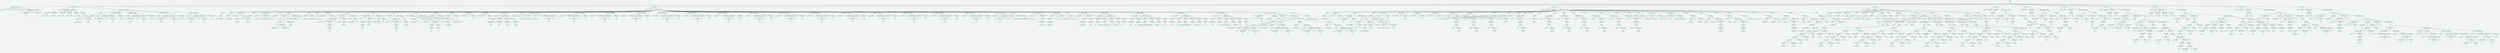 digraph {
bgcolor="#F2F4F4"; node[style=bold, color="#27AE60", style="filled,setlinewidth(2)", fillcolor=white];
n0[label="RAIZ"];
n1[label="INSTRUCCIONES"];
n0->n1;
n2[label="DECLARACION ARREGLO"];
n1->n2;
n3[label="String"];
n2->n3;
n4[label="[]"];
n2->n4;
n5[label="[]"];
n2->n5;
n6[label="Clases"];
n2->n6;
n7[label="="];
n2->n7;
n8[label="new"];
n2->n8;
n9[label="String"];
n2->n9;
n10[label="EXPRESIONES DE LAS DIMENSIONES"];
n2->n10;
n11[label="["];
n10->n11;
n12[label="PRIMITIVO"];
n10->n12;
n13[label="4"];
n12->n13;
n14[label="]"];
n10->n14;
n15[label="["];
n10->n15;
n16[label="PRIMITIVO"];
n10->n16;
n17[label="5"];
n16->n17;
n18[label="]"];
n10->n18;
n19[label="FUNCION"];
n1->n19;
n20[label="func"];
n19->n20;
n21[label="agregaralumno"];
n19->n21;
n22[label="PARAMETROS"];
n19->n22;
n23[label="PARAMETRO"];
n22->n23;
n24[label="Array"];
n23->n24;
n25[label="arreglo"];
n23->n25;
n26[label="PARAMETRO"];
n22->n26;
n27[label="Int"];
n26->n27;
n28[label="alumno"];
n26->n28;
n29[label="PARAMETRO"];
n22->n29;
n30[label="String"];
n29->n30;
n31[label="nombre"];
n29->n31;
n32[label="PARAMETRO"];
n22->n32;
n33[label="String"];
n32->n33;
n34[label="carnet"];
n32->n34;
n35[label="PARAMETRO"];
n22->n35;
n36[label="String"];
n35->n36;
n37[label="edad"];
n35->n37;
n38[label="PARAMETRO"];
n22->n38;
n39[label="String"];
n38->n39;
n40[label="nota"];
n38->n40;
n41[label="INSTRUCCIONES FUNCION"];
n19->n41;
n42[label="PRINT"];
n41->n42;
n43[label="ARITMETICA"];
n42->n43;
n44[label="PRIMITIVO"];
n43->n44;
n45[label="Agregando a alumno #"];
n44->n45;
n46[label="+"];
n43->n46;
n47[label="IDENTIFICADOR"];
n43->n47;
n48[label="alumno"];
n47->n48;
n49[label="MODIFICACION ARREGLO"];
n41->n49;
n50[label="arreglo"];
n49->n50;
n51[label="EXPRESIONES DE LAS DIMENSIONES"];
n49->n51;
n52[label="["];
n51->n52;
n53[label="IDENTIFICADOR"];
n51->n53;
n54[label="alumno"];
n53->n54;
n55[label="]"];
n51->n55;
n56[label="["];
n51->n56;
n57[label="PRIMITIVO"];
n51->n57;
n58[label="0"];
n57->n58;
n59[label="]"];
n51->n59;
n60[label="IDENTIFICADOR"];
n49->n60;
n61[label="nombre"];
n60->n61;
n62[label="MODIFICACION ARREGLO"];
n41->n62;
n63[label="arreglo"];
n62->n63;
n64[label="EXPRESIONES DE LAS DIMENSIONES"];
n62->n64;
n65[label="["];
n64->n65;
n66[label="IDENTIFICADOR"];
n64->n66;
n67[label="alumno"];
n66->n67;
n68[label="]"];
n64->n68;
n69[label="["];
n64->n69;
n70[label="PRIMITIVO"];
n64->n70;
n71[label="2"];
n70->n71;
n72[label="]"];
n64->n72;
n73[label="IDENTIFICADOR"];
n62->n73;
n74[label="carnet"];
n73->n74;
n75[label="MODIFICACION ARREGLO"];
n41->n75;
n76[label="arreglo"];
n75->n76;
n77[label="EXPRESIONES DE LAS DIMENSIONES"];
n75->n77;
n78[label="["];
n77->n78;
n79[label="IDENTIFICADOR"];
n77->n79;
n80[label="alumno"];
n79->n80;
n81[label="]"];
n77->n81;
n82[label="["];
n77->n82;
n83[label="PRIMITIVO"];
n77->n83;
n84[label="3"];
n83->n84;
n85[label="]"];
n77->n85;
n86[label="IDENTIFICADOR"];
n75->n86;
n87[label="edad"];
n86->n87;
n88[label="MODIFICACION ARREGLO"];
n41->n88;
n89[label="arreglo"];
n88->n89;
n90[label="EXPRESIONES DE LAS DIMENSIONES"];
n88->n90;
n91[label="["];
n90->n91;
n92[label="IDENTIFICADOR"];
n90->n92;
n93[label="alumno"];
n92->n93;
n94[label="]"];
n90->n94;
n95[label="["];
n90->n95;
n96[label="PRIMITIVO"];
n90->n96;
n97[label="4"];
n96->n97;
n98[label="]"];
n90->n98;
n99[label="IDENTIFICADOR"];
n88->n99;
n100[label="nota"];
n99->n100;
n101[label="MAIN"];
n1->n101;
n102[label="("];
n101->n102;
n103[label=")"];
n101->n103;
n104[label="{"];
n101->n104;
n105[label="INSTRUCCIONES"];
n101->n105;
n106[label="PRINT"];
n105->n106;
n107[label="PRIMITIVO"];
n106->n107;
n108[label="INICIO DEL PROGRAMA"];
n107->n108;
n109[label="PRINT"];
n105->n109;
n110[label="PRIMITIVO"];
n109->n110;
n111[label="Ingrese su nombre: "];
n110->n111;
n112[label="DECLARACION"];
n105->n112;
n113[label="var"];
n112->n113;
n114[label="nombre"];
n112->n114;
n115[label="="];
n112->n115;
n116[label="READ"];
n112->n116;
n117[label="PRINT"];
n105->n117;
n118[label="ARITMETICA"];
n117->n118;
n119[label="PRIMITIVO"];
n118->n119;
n120[label="Bienvenido "];
n119->n120;
n121[label="+"];
n118->n121;
n122[label="IDENTIFICADOR"];
n118->n122;
n123[label="nombre"];
n122->n123;
n124[label="LLAMADA FUNCION"];
n105->n124;
n125[label="casteosymas"];
n124->n125;
n126[label="("];
n124->n126;
n127[label="PARAMETROS"];
n124->n127;
n128[label=")"];
n124->n128;
n129[label="PRINT"];
n105->n129;
n130[label="PRIMITIVO"];
n129->n130;
n131[label="=============CALCULADORA=============="];
n130->n131;
n132[label="WHILE"];
n105->n132;
n133[label="("];
n132->n133;
n134[label="PRIMITIVO"];
n132->n134;
n135[label="True"];
n134->n135;
n136[label=")"];
n132->n136;
n137[label="INSTRUCCIONES WHILE"];
n132->n137;
n138[label="IF"];
n137->n138;
n139[label="("];
n138->n139;
n140[label="LOGICA"];
n138->n140;
n141[label="!"];
n140->n141;
n142[label="LLAMADA FUNCION"];
n140->n142;
n143[label="calculadoracali"];
n142->n143;
n144[label="("];
n142->n144;
n145[label="PARAMETROS"];
n142->n145;
n146[label=")"];
n142->n146;
n147[label=")"];
n138->n147;
n148[label="INSTRUCCIONES IF"];
n138->n148;
n149[label="BREAK"];
n148->n149;
n150[label="PRINT"];
n105->n150;
n151[label="PRIMITIVO"];
n150->n151;
n152[label="Calculadora finalizada correctamente"];
n151->n152;
n153[label="PRINT"];
n105->n153;
n154[label="PRIMITIVO"];
n153->n154;
n155[label="=============RECURSIVIDAD=============="];
n154->n155;
n156[label="DECLARACION"];
n105->n156;
n157[label="var"];
n156->n157;
n158[label="punteoRecursividad"];
n156->n158;
n159[label="="];
n156->n159;
n160[label="PRIMITIVO"];
n156->n160;
n161[label="0"];
n160->n161;
n162[label="IF"];
n105->n162;
n163[label="("];
n162->n163;
n164[label="RELACIONAL"];
n162->n164;
n165[label="LLAMADA FUNCION"];
n164->n165;
n166[label="factorialcali"];
n165->n166;
n167[label="("];
n165->n167;
n168[label="PARAMETROS"];
n165->n168;
n169[label="PARAMETRO"];
n168->n169;
n170[label="PRIMITIVO"];
n169->n170;
n171[label="20"];
n170->n171;
n172[label=")"];
n165->n172;
n173[label="=="];
n164->n173;
n174[label="PRIMITIVO"];
n164->n174;
n175[label="362880"];
n174->n175;
n176[label=")"];
n162->n176;
n177[label="INSTRUCCIONES IF"];
n162->n177;
n178[label="PRINT"];
n177->n178;
n179[label="PRIMITIVO"];
n178->n179;
n180[label="Bien factorial"];
n179->n180;
n181[label="INCREMENTO"];
n177->n181;
n182[label="punteoRecursividad"];
n181->n182;
n183[label="++"];
n181->n183;
n184[label="IF"];
n105->n184;
n185[label="("];
n184->n185;
n186[label="LLAMADA FUNCION"];
n184->n186;
n187[label="parcali"];
n186->n187;
n188[label="("];
n186->n188;
n189[label="PARAMETROS"];
n186->n189;
n190[label="PARAMETRO"];
n189->n190;
n191[label="PRIMITIVO"];
n190->n191;
n192[label="202"];
n191->n192;
n193[label=")"];
n186->n193;
n194[label=")"];
n184->n194;
n195[label="INSTRUCCIONES IF"];
n184->n195;
n196[label="PRINT"];
n195->n196;
n197[label="PRIMITIVO"];
n196->n197;
n198[label="Bien par"];
n197->n198;
n199[label="INCREMENTO"];
n195->n199;
n200[label="punteoRecursividad"];
n199->n200;
n201[label="++"];
n199->n201;
n202[label="IF"];
n105->n202;
n203[label="("];
n202->n203;
n204[label="LOGICA"];
n202->n204;
n205[label="!"];
n204->n205;
n206[label="LLAMADA FUNCION"];
n204->n206;
n207[label="imparcali"];
n206->n207;
n208[label="("];
n206->n208;
n209[label="PARAMETROS"];
n206->n209;
n210[label="PARAMETRO"];
n209->n210;
n211[label="PRIMITIVO"];
n210->n211;
n212[label="202"];
n211->n212;
n213[label=")"];
n206->n213;
n214[label=")"];
n202->n214;
n215[label="INSTRUCCIONES IF"];
n202->n215;
n216[label="PRINT"];
n215->n216;
n217[label="PRIMITIVO"];
n216->n217;
n218[label="Bien impar"];
n217->n218;
n219[label="INCREMENTO"];
n215->n219;
n220[label="punteoRecursividad"];
n219->n220;
n221[label="++"];
n219->n221;
n222[label="IF"];
n105->n222;
n223[label="("];
n222->n223;
n224[label="RELACIONAL"];
n222->n224;
n225[label="LLAMADA FUNCION"];
n224->n225;
n226[label="ackermanncali"];
n225->n226;
n227[label="("];
n225->n227;
n228[label="PARAMETROS"];
n225->n228;
n229[label="PARAMETRO"];
n228->n229;
n230[label="PRIMITIVO"];
n229->n230;
n231[label="3"];
n230->n231;
n232[label="PARAMETRO"];
n228->n232;
n233[label="PRIMITIVO"];
n232->n233;
n234[label="4"];
n233->n234;
n235[label=")"];
n225->n235;
n236[label="=="];
n224->n236;
n237[label="PRIMITIVO"];
n224->n237;
n238[label="125"];
n237->n238;
n239[label=")"];
n222->n239;
n240[label="INSTRUCCIONES IF"];
n222->n240;
n241[label="PRINT"];
n240->n241;
n242[label="PRIMITIVO"];
n241->n242;
n243[label="Bien ackermann"];
n242->n243;
n244[label="INCREMENTO"];
n240->n244;
n245[label="punteoRecursividad"];
n244->n245;
n246[label="++"];
n244->n246;
n247[label="DECLARACION"];
n105->n247;
n248[label="var"];
n247->n248;
n249[label="discos"];
n247->n249;
n250[label="="];
n247->n250;
n251[label="PRIMITIVO"];
n247->n251;
n252[label="3"];
n251->n252;
n253[label="DECLARACION"];
n105->n253;
n254[label="var"];
n253->n254;
n255[label="origen"];
n253->n255;
n256[label="="];
n253->n256;
n257[label="PRIMITIVO"];
n253->n257;
n258[label="1"];
n257->n258;
n259[label="DECLARACION"];
n105->n259;
n260[label="var"];
n259->n260;
n261[label="auxiliar"];
n259->n261;
n262[label="="];
n259->n262;
n263[label="PRIMITIVO"];
n259->n263;
n264[label="2"];
n263->n264;
n265[label="DECLARACION"];
n105->n265;
n266[label="var"];
n265->n266;
n267[label="destino"];
n265->n267;
n268[label="="];
n265->n268;
n269[label="PRIMITIVO"];
n265->n269;
n270[label="3"];
n269->n270;
n271[label="LLAMADA FUNCION"];
n105->n271;
n272[label="hanoicali"];
n271->n272;
n273[label="("];
n271->n273;
n274[label="PARAMETROS"];
n271->n274;
n275[label="PARAMETRO"];
n274->n275;
n276[label="IDENTIFICADOR"];
n275->n276;
n277[label="discos"];
n276->n277;
n278[label="PARAMETRO"];
n274->n278;
n279[label="IDENTIFICADOR"];
n278->n279;
n280[label="origen"];
n279->n280;
n281[label="PARAMETRO"];
n274->n281;
n282[label="IDENTIFICADOR"];
n281->n282;
n283[label="auxiliar"];
n282->n283;
n284[label="PARAMETRO"];
n274->n284;
n285[label="IDENTIFICADOR"];
n284->n285;
n286[label="destino"];
n285->n286;
n287[label=")"];
n271->n287;
n288[label="PRINT"];
n105->n288;
n289[label="PRIMITIVO"];
n288->n289;
n290[label="=============ARREGLOS=============="];
n289->n290;
n291[label="DECLARACION ARREGLO"];
n105->n291;
n292[label="Int"];
n291->n292;
n293[label="[]"];
n291->n293;
n294[label="vectorNumeros"];
n291->n294;
n295[label="="];
n291->n295;
n296[label="new"];
n291->n296;
n297[label="Int"];
n291->n297;
n298[label="EXPRESIONES DE LAS DIMENSIONES"];
n291->n298;
n299[label="["];
n298->n299;
n300[label="PRIMITIVO"];
n298->n300;
n301[label="15"];
n300->n301;
n302[label="]"];
n298->n302;
n303[label="MODIFICACION ARREGLO"];
n105->n303;
n304[label="vectorNumeros"];
n303->n304;
n305[label="EXPRESIONES DE LAS DIMENSIONES"];
n303->n305;
n306[label="["];
n305->n306;
n307[label="PRIMITIVO"];
n305->n307;
n308[label="0"];
n307->n308;
n309[label="]"];
n305->n309;
n310[label="PRIMITIVO"];
n303->n310;
n311[label="2"];
n310->n311;
n312[label="MODIFICACION ARREGLO"];
n105->n312;
n313[label="vectorNumeros"];
n312->n313;
n314[label="EXPRESIONES DE LAS DIMENSIONES"];
n312->n314;
n315[label="["];
n314->n315;
n316[label="PRIMITIVO"];
n314->n316;
n317[label="1"];
n316->n317;
n318[label="]"];
n314->n318;
n319[label="PRIMITIVO"];
n312->n319;
n320[label="26"];
n319->n320;
n321[label="MODIFICACION ARREGLO"];
n105->n321;
n322[label="vectorNumeros"];
n321->n322;
n323[label="EXPRESIONES DE LAS DIMENSIONES"];
n321->n323;
n324[label="["];
n323->n324;
n325[label="PRIMITIVO"];
n323->n325;
n326[label="2"];
n325->n326;
n327[label="]"];
n323->n327;
n328[label="PRIMITIVO"];
n321->n328;
n329[label="1"];
n328->n329;
n330[label="MODIFICACION ARREGLO"];
n105->n330;
n331[label="vectorNumeros"];
n330->n331;
n332[label="EXPRESIONES DE LAS DIMENSIONES"];
n330->n332;
n333[label="["];
n332->n333;
n334[label="PRIMITIVO"];
n332->n334;
n335[label="3"];
n334->n335;
n336[label="]"];
n332->n336;
n337[label="PRIMITIVO"];
n330->n337;
n338[label="135"];
n337->n338;
n339[label="MODIFICACION ARREGLO"];
n105->n339;
n340[label="vectorNumeros"];
n339->n340;
n341[label="EXPRESIONES DE LAS DIMENSIONES"];
n339->n341;
n342[label="["];
n341->n342;
n343[label="PRIMITIVO"];
n341->n343;
n344[label="4"];
n343->n344;
n345[label="]"];
n341->n345;
n346[label="PRIMITIVO"];
n339->n346;
n347[label="15"];
n346->n347;
n348[label="MODIFICACION ARREGLO"];
n105->n348;
n349[label="vectorNumeros"];
n348->n349;
n350[label="EXPRESIONES DE LAS DIMENSIONES"];
n348->n350;
n351[label="["];
n350->n351;
n352[label="PRIMITIVO"];
n350->n352;
n353[label="5"];
n352->n353;
n354[label="]"];
n350->n354;
n355[label="PRIMITIVO"];
n348->n355;
n356[label="0"];
n355->n356;
n357[label="MODIFICACION ARREGLO"];
n105->n357;
n358[label="vectorNumeros"];
n357->n358;
n359[label="EXPRESIONES DE LAS DIMENSIONES"];
n357->n359;
n360[label="["];
n359->n360;
n361[label="PRIMITIVO"];
n359->n361;
n362[label="6"];
n361->n362;
n363[label="]"];
n359->n363;
n364[label="PRIMITIVO"];
n357->n364;
n365[label="76"];
n364->n365;
n366[label="MODIFICACION ARREGLO"];
n105->n366;
n367[label="vectorNumeros"];
n366->n367;
n368[label="EXPRESIONES DE LAS DIMENSIONES"];
n366->n368;
n369[label="["];
n368->n369;
n370[label="PRIMITIVO"];
n368->n370;
n371[label="7"];
n370->n371;
n372[label="]"];
n368->n372;
n373[label="PRIMITIVO"];
n366->n373;
n374[label="84"];
n373->n374;
n375[label="MODIFICACION ARREGLO"];
n105->n375;
n376[label="vectorNumeros"];
n375->n376;
n377[label="EXPRESIONES DE LAS DIMENSIONES"];
n375->n377;
n378[label="["];
n377->n378;
n379[label="PRIMITIVO"];
n377->n379;
n380[label="8"];
n379->n380;
n381[label="]"];
n377->n381;
n382[label="PRIMITIVO"];
n375->n382;
n383[label="7"];
n382->n383;
n384[label="MODIFICACION ARREGLO"];
n105->n384;
n385[label="vectorNumeros"];
n384->n385;
n386[label="EXPRESIONES DE LAS DIMENSIONES"];
n384->n386;
n387[label="["];
n386->n387;
n388[label="PRIMITIVO"];
n386->n388;
n389[label="9"];
n388->n389;
n390[label="]"];
n386->n390;
n391[label="PRIMITIVO"];
n384->n391;
n392[label="44"];
n391->n392;
n393[label="MODIFICACION ARREGLO"];
n105->n393;
n394[label="vectorNumeros"];
n393->n394;
n395[label="EXPRESIONES DE LAS DIMENSIONES"];
n393->n395;
n396[label="["];
n395->n396;
n397[label="PRIMITIVO"];
n395->n397;
n398[label="10"];
n397->n398;
n399[label="]"];
n395->n399;
n400[label="PRIMITIVO"];
n393->n400;
n401[label="51"];
n400->n401;
n402[label="MODIFICACION ARREGLO"];
n105->n402;
n403[label="vectorNumeros"];
n402->n403;
n404[label="EXPRESIONES DE LAS DIMENSIONES"];
n402->n404;
n405[label="["];
n404->n405;
n406[label="PRIMITIVO"];
n404->n406;
n407[label="11"];
n406->n407;
n408[label="]"];
n404->n408;
n409[label="PRIMITIVO"];
n402->n409;
n410[label="9"];
n409->n410;
n411[label="MODIFICACION ARREGLO"];
n105->n411;
n412[label="vectorNumeros"];
n411->n412;
n413[label="EXPRESIONES DE LAS DIMENSIONES"];
n411->n413;
n414[label="["];
n413->n414;
n415[label="PRIMITIVO"];
n413->n415;
n416[label="12"];
n415->n416;
n417[label="]"];
n413->n417;
n418[label="PRIMITIVO"];
n411->n418;
n419[label="945"];
n418->n419;
n420[label="MODIFICACION ARREGLO"];
n105->n420;
n421[label="vectorNumeros"];
n420->n421;
n422[label="EXPRESIONES DE LAS DIMENSIONES"];
n420->n422;
n423[label="["];
n422->n423;
n424[label="PRIMITIVO"];
n422->n424;
n425[label="13"];
n424->n425;
n426[label="]"];
n422->n426;
n427[label="PRIMITIVO"];
n420->n427;
n428[label="9"];
n427->n428;
n429[label="MODIFICACION ARREGLO"];
n105->n429;
n430[label="vectorNumeros"];
n429->n430;
n431[label="EXPRESIONES DE LAS DIMENSIONES"];
n429->n431;
n432[label="["];
n431->n432;
n433[label="PRIMITIVO"];
n431->n433;
n434[label="14"];
n433->n434;
n435[label="]"];
n431->n435;
n436[label="PRIMITIVO"];
n429->n436;
n437[label="73"];
n436->n437;
n438[label="PRINT"];
n105->n438;
n439[label="PRIMITIVO"];
n438->n439;
n440[label="============VECTOR DESORDENADO================"];
n439->n440;
n441[label="LLAMADA FUNCION"];
n105->n441;
n442[label="imprimirvector1"];
n441->n442;
n443[label="("];
n441->n443;
n444[label="PARAMETROS"];
n441->n444;
n445[label="PARAMETRO"];
n444->n445;
n446[label="IDENTIFICADOR"];
n445->n446;
n447[label="vectorNumeros"];
n446->n447;
n448[label=")"];
n441->n448;
n449[label="LLAMADA FUNCION"];
n105->n449;
n450[label="bubblesort"];
n449->n450;
n451[label="("];
n449->n451;
n452[label="PARAMETROS"];
n449->n452;
n453[label="PARAMETRO"];
n452->n453;
n454[label="IDENTIFICADOR"];
n453->n454;
n455[label="vectorNumeros"];
n454->n455;
n456[label=")"];
n449->n456;
n457[label="PRINT"];
n105->n457;
n458[label="PRIMITIVO"];
n457->n458;
n459[label="============VECTOR ORDENADO================"];
n458->n459;
n460[label="LLAMADA FUNCION"];
n105->n460;
n461[label="imprimirvector1"];
n460->n461;
n462[label="("];
n460->n462;
n463[label="PARAMETROS"];
n460->n463;
n464[label="PARAMETRO"];
n463->n464;
n465[label="IDENTIFICADOR"];
n464->n465;
n466[label="vectorNumeros"];
n465->n466;
n467[label=")"];
n460->n467;
n468[label="LLAMADA FUNCION"];
n105->n468;
n469[label="agregaralumno"];
n468->n469;
n470[label="("];
n468->n470;
n471[label="PARAMETROS"];
n468->n471;
n472[label="PARAMETRO"];
n471->n472;
n473[label="IDENTIFICADOR"];
n472->n473;
n474[label="Clases"];
n473->n474;
n475[label="PARAMETRO"];
n471->n475;
n476[label="PRIMITIVO"];
n475->n476;
n477[label="0"];
n476->n477;
n478[label="PARAMETRO"];
n471->n478;
n479[label="PRIMITIVO"];
n478->n479;
n480[label="GABRIEL ORLANDO AJSIVINAC XICAY"];
n479->n480;
n481[label="PARAMETRO"];
n471->n481;
n482[label="PRIMITIVO"];
n481->n482;
n483[label="201213010"];
n482->n483;
n484[label="PARAMETRO"];
n471->n484;
n485[label="PRIMITIVO"];
n484->n485;
n486[label="22"];
n485->n486;
n487[label="PARAMETRO"];
n471->n487;
n488[label="PRIMITIVO"];
n487->n488;
n489[label="73"];
n488->n489;
n490[label=")"];
n468->n490;
n491[label="LLAMADA FUNCION"];
n105->n491;
n492[label="agregaralumno"];
n491->n492;
n493[label="("];
n491->n493;
n494[label="PARAMETROS"];
n491->n494;
n495[label="PARAMETRO"];
n494->n495;
n496[label="IDENTIFICADOR"];
n495->n496;
n497[label="Clases"];
n496->n497;
n498[label="PARAMETRO"];
n494->n498;
n499[label="PRIMITIVO"];
n498->n499;
n500[label="1"];
n499->n500;
n501[label="PARAMETRO"];
n494->n501;
n502[label="PRIMITIVO"];
n501->n502;
n503[label="FERNANDO AUGUSTO ARMIRA RAMÍREZ"];
n502->n503;
n504[label="PARAMETRO"];
n494->n504;
n505[label="PRIMITIVO"];
n504->n505;
n506[label="201503961"];
n505->n506;
n507[label="PARAMETRO"];
n494->n507;
n508[label="PRIMITIVO"];
n507->n508;
n509[label="19"];
n508->n509;
n510[label="PARAMETRO"];
n494->n510;
n511[label="PRIMITIVO"];
n510->n511;
n512[label="100"];
n511->n512;
n513[label=")"];
n491->n513;
n514[label="LLAMADA FUNCION"];
n105->n514;
n515[label="agregaralumno"];
n514->n515;
n516[label="("];
n514->n516;
n517[label="PARAMETROS"];
n514->n517;
n518[label="PARAMETRO"];
n517->n518;
n519[label="IDENTIFICADOR"];
n518->n519;
n520[label="Clases"];
n519->n520;
n521[label="PARAMETRO"];
n517->n521;
n522[label="PRIMITIVO"];
n521->n522;
n523[label="2"];
n522->n523;
n524[label="PARAMETRO"];
n517->n524;
n525[label="PRIMITIVO"];
n524->n525;
n526[label="JOSÉ ALEJANDRO BARRIOS RODAS"];
n525->n526;
n527[label="PARAMETRO"];
n517->n527;
n528[label="PRIMITIVO"];
n527->n528;
n529[label="3149675670901"];
n528->n529;
n530[label="PARAMETRO"];
n517->n530;
n531[label="PRIMITIVO"];
n530->n531;
n532[label="25"];
n531->n532;
n533[label="PARAMETRO"];
n517->n533;
n534[label="PRIMITIVO"];
n533->n534;
n535[label="74"];
n534->n535;
n536[label=")"];
n514->n536;
n537[label="LLAMADA FUNCION"];
n105->n537;
n538[label="agregaralumno"];
n537->n538;
n539[label="("];
n537->n539;
n540[label="PARAMETROS"];
n537->n540;
n541[label="PARAMETRO"];
n540->n541;
n542[label="IDENTIFICADOR"];
n541->n542;
n543[label="Clases"];
n542->n543;
n544[label="PARAMETRO"];
n540->n544;
n545[label="PRIMITIVO"];
n544->n545;
n546[label="3"];
n545->n546;
n547[label="PARAMETRO"];
n540->n547;
n548[label="PRIMITIVO"];
n547->n548;
n549[label="JORGE LUIS ARGUETA RIVERA"];
n548->n549;
n550[label="PARAMETRO"];
n540->n550;
n551[label="PRIMITIVO"];
n550->n551;
n552[label="201404334"];
n551->n552;
n553[label="PARAMETRO"];
n540->n553;
n554[label="PRIMITIVO"];
n553->n554;
n555[label="24"];
n554->n555;
n556[label="PARAMETRO"];
n540->n556;
n557[label="PRIMITIVO"];
n556->n557;
n558[label="97"];
n557->n558;
n559[label=")"];
n537->n559;
n560[label="FOR"];
n105->n560;
n561[label="("];
n560->n561;
n562[label="DECLARACION"];
n560->n562;
n563[label="var"];
n562->n563;
n564[label="j"];
n562->n564;
n565[label="="];
n562->n565;
n566[label="PRIMITIVO"];
n562->n566;
n567[label="0"];
n566->n567;
n568[label="RELACIONAL"];
n560->n568;
n569[label="IDENTIFICADOR"];
n568->n569;
n570[label="j"];
n569->n570;
n571[label="<"];
n568->n571;
n572[label="PRIMITIVO"];
n568->n572;
n573[label="4"];
n572->n573;
n574[label="INCREMENTO"];
n560->n574;
n575[label="j"];
n574->n575;
n576[label="++"];
n574->n576;
n577[label=")"];
n560->n577;
n578[label="INSTRUCCIONES FOR"];
n560->n578;
n579[label="PRINT"];
n578->n579;
n580[label="ARITMETICA"];
n579->n580;
n581[label="PRIMITIVO"];
n580->n581;
n582[label="El nombre del alumno es: "];
n581->n582;
n583[label="+"];
n580->n583;
n584[label="ACCESO ARREGLO"];
n580->n584;
n585[label="Clases"];
n584->n585;
n586[label="EXPRESIONES DE LAS DIMENSIONES"];
n584->n586;
n587[label="["];
n586->n587;
n588[label="IDENTIFICADOR"];
n586->n588;
n589[label="j"];
n588->n589;
n590[label="]"];
n586->n590;
n591[label="["];
n586->n591;
n592[label="PRIMITIVO"];
n586->n592;
n593[label="0"];
n592->n593;
n594[label="]"];
n586->n594;
n595[label="PRINT"];
n578->n595;
n596[label="ARITMETICA"];
n595->n596;
n597[label="PRIMITIVO"];
n596->n597;
n598[label="El carnet del alumno es: "];
n597->n598;
n599[label="+"];
n596->n599;
n600[label="ACCESO ARREGLO"];
n596->n600;
n601[label="Clases"];
n600->n601;
n602[label="EXPRESIONES DE LAS DIMENSIONES"];
n600->n602;
n603[label="["];
n602->n603;
n604[label="IDENTIFICADOR"];
n602->n604;
n605[label="j"];
n604->n605;
n606[label="]"];
n602->n606;
n607[label="["];
n602->n607;
n608[label="PRIMITIVO"];
n602->n608;
n609[label="2"];
n608->n609;
n610[label="]"];
n602->n610;
n611[label="PRINT"];
n578->n611;
n612[label="ARITMETICA"];
n611->n612;
n613[label="PRIMITIVO"];
n612->n613;
n614[label="La edad del alumno es: "];
n613->n614;
n615[label="+"];
n612->n615;
n616[label="ACCESO ARREGLO"];
n612->n616;
n617[label="Clases"];
n616->n617;
n618[label="EXPRESIONES DE LAS DIMENSIONES"];
n616->n618;
n619[label="["];
n618->n619;
n620[label="IDENTIFICADOR"];
n618->n620;
n621[label="j"];
n620->n621;
n622[label="]"];
n618->n622;
n623[label="["];
n618->n623;
n624[label="PRIMITIVO"];
n618->n624;
n625[label="3"];
n624->n625;
n626[label="]"];
n618->n626;
n627[label="PRINT"];
n578->n627;
n628[label="ARITMETICA"];
n627->n628;
n629[label="PRIMITIVO"];
n628->n629;
n630[label="La nota del alumno es: "];
n629->n630;
n631[label="+"];
n628->n631;
n632[label="ACCESO ARREGLO"];
n628->n632;
n633[label="Clases"];
n632->n633;
n634[label="EXPRESIONES DE LAS DIMENSIONES"];
n632->n634;
n635[label="["];
n634->n635;
n636[label="IDENTIFICADOR"];
n634->n636;
n637[label="j"];
n636->n637;
n638[label="]"];
n634->n638;
n639[label="["];
n634->n639;
n640[label="PRIMITIVO"];
n634->n640;
n641[label="4"];
n640->n641;
n642[label="]"];
n634->n642;
n643[label="PRINT"];
n105->n643;
n644[label="PRIMITIVO"];
n643->n644;
n645[label="Aqui deberia ir tipo2 de arreglos :c"];
n644->n645;
n646[label="}"];
n101->n646;
n647[label="FUNCION"];
n1->n647;
n648[label="func"];
n647->n648;
n649[label="casteosymas"];
n647->n649;
n650[label="PARAMETROS"];
n647->n650;
n651[label="INSTRUCCIONES FUNCION"];
n647->n651;
n652[label="PRINT"];
n651->n652;
n653[label="PRIMITIVO"];
n652->n653;
n654[label="Validando Continue"];
n653->n654;
n655[label="DECLARACION"];
n651->n655;
n656[label="var"];
n655->n656;
n657[label="cont"];
n655->n657;
n658[label="="];
n655->n658;
n659[label="PRIMITIVO"];
n655->n659;
n660[label="1"];
n659->n660;
n661[label="WHILE"];
n651->n661;
n662[label="("];
n661->n662;
n663[label="RELACIONAL"];
n661->n663;
n664[label="IDENTIFICADOR"];
n663->n664;
n665[label="cont"];
n664->n665;
n666[label="<"];
n663->n666;
n667[label="PRIMITIVO"];
n663->n667;
n668[label="11"];
n667->n668;
n669[label=")"];
n661->n669;
n670[label="INSTRUCCIONES WHILE"];
n661->n670;
n671[label="IF"];
n670->n671;
n672[label="("];
n671->n672;
n673[label="RELACIONAL"];
n671->n673;
n674[label="IDENTIFICADOR"];
n673->n674;
n675[label="cont"];
n674->n675;
n676[label="=="];
n673->n676;
n677[label="PRIMITIVO"];
n673->n677;
n678[label="6"];
n677->n678;
n679[label=")"];
n671->n679;
n680[label="INSTRUCCIONES IF"];
n671->n680;
n681[label="PRINT"];
n680->n681;
n682[label="PRIMITIVO"];
n681->n682;
n683[label="Se salta esta iteracion"];
n682->n683;
n684[label="INCREMENTO"];
n680->n684;
n685[label="cont"];
n684->n685;
n686[label="++"];
n684->n686;
n687[label="CONTINUE"];
n680->n687;
n688[label="PRINT"];
n670->n688;
n689[label="ARITMETICA"];
n688->n689;
n690[label="PRIMITIVO"];
n689->n690;
n691[label="El valor del ciclo con continue es: "];
n690->n691;
n692[label="+"];
n689->n692;
n693[label="IDENTIFICADOR"];
n689->n693;
n694[label="cont"];
n693->n694;
n695[label="INCREMENTO"];
n670->n695;
n696[label="cont"];
n695->n696;
n697[label="++"];
n695->n697;
n698[label="PRINT"];
n651->n698;
n699[label="PRIMITIVO"];
n698->n699;
n700[label="CASTEOS"];
n699->n700;
n701[label="DECLARACION"];
n651->n701;
n702[label="var"];
n701->n702;
n703[label="num500"];
n701->n703;
n704[label="="];
n701->n704;
n705[label="PRIMITIVO"];
n701->n705;
n706[label="50"];
n705->n706;
n707[label="DECLARACION"];
n651->n707;
n708[label="var"];
n707->n708;
n709[label="double501"];
n707->n709;
n710[label="="];
n707->n710;
n711[label="PRIMITIVO"];
n707->n711;
n712[label="50.4"];
n711->n712;
n713[label="DECLARACION"];
n651->n713;
n714[label="var"];
n713->n714;
n715[label="char502"];
n713->n715;
n716[label="="];
n713->n716;
n717[label="PRIMITIVO"];
n713->n717;
n718[label="a"];
n717->n718;
n719[label="DECLARACION"];
n651->n719;
n720[label="var"];
n719->n720;
n721[label="string503"];
n719->n721;
n722[label="="];
n719->n722;
n723[label="PRIMITIVO"];
n719->n723;
n724[label="50"];
n723->n724;
n725[label="DECLARACION"];
n651->n725;
n726[label="var"];
n725->n726;
n727[label="string504"];
n725->n727;
n728[label="="];
n725->n728;
n729[label="PRIMITIVO"];
n725->n729;
n730[label="50.4"];
n729->n730;
n731[label="DECLARACION"];
n651->n731;
n732[label="var"];
n731->n732;
n733[label="string505"];
n731->n733;
n734[label="="];
n731->n734;
n735[label="PRIMITIVO"];
n731->n735;
n736[label="FalSe"];
n735->n736;
n737[label="PRINT"];
n651->n737;
n738[label="LLAMADA FUNCION"];
n737->n738;
n739[label="typeof"];
n738->n739;
n740[label="("];
n738->n740;
n741[label="PARAMETROS"];
n738->n741;
n742[label="PARAMETRO"];
n741->n742;
n743[label="CASTEO"];
n742->n743;
n744[label="Double"];
n743->n744;
n745[label="IDENTIFICADOR"];
n743->n745;
n746[label="num500"];
n745->n746;
n747[label=")"];
n738->n747;
n748[label="PRINT"];
n651->n748;
n749[label="LLAMADA FUNCION"];
n748->n749;
n750[label="typeof"];
n749->n750;
n751[label="("];
n749->n751;
n752[label="PARAMETROS"];
n749->n752;
n753[label="PARAMETRO"];
n752->n753;
n754[label="CASTEO"];
n753->n754;
n755[label="String"];
n754->n755;
n756[label="IDENTIFICADOR"];
n754->n756;
n757[label="num500"];
n756->n757;
n758[label=")"];
n749->n758;
n759[label="PRINT"];
n651->n759;
n760[label="LLAMADA FUNCION"];
n759->n760;
n761[label="typeof"];
n760->n761;
n762[label="("];
n760->n762;
n763[label="PARAMETROS"];
n760->n763;
n764[label="PARAMETRO"];
n763->n764;
n765[label="CASTEO"];
n764->n765;
n766[label="Char"];
n765->n766;
n767[label="IDENTIFICADOR"];
n765->n767;
n768[label="num500"];
n767->n768;
n769[label=")"];
n760->n769;
n770[label="PRINT"];
n651->n770;
n771[label="CASTEO"];
n770->n771;
n772[label="Char"];
n771->n772;
n773[label="IDENTIFICADOR"];
n771->n773;
n774[label="num500"];
n773->n774;
n775[label="PRINT"];
n651->n775;
n776[label="LLAMADA FUNCION"];
n775->n776;
n777[label="typeof"];
n776->n777;
n778[label="("];
n776->n778;
n779[label="PARAMETROS"];
n776->n779;
n780[label="PARAMETRO"];
n779->n780;
n781[label="CASTEO"];
n780->n781;
n782[label="Int"];
n781->n782;
n783[label="IDENTIFICADOR"];
n781->n783;
n784[label="double501"];
n783->n784;
n785[label=")"];
n776->n785;
n786[label="PRINT"];
n651->n786;
n787[label="CASTEO"];
n786->n787;
n788[label="Int"];
n787->n788;
n789[label="IDENTIFICADOR"];
n787->n789;
n790[label="double501"];
n789->n790;
n791[label="PRINT"];
n651->n791;
n792[label="LLAMADA FUNCION"];
n791->n792;
n793[label="typeof"];
n792->n793;
n794[label="("];
n792->n794;
n795[label="PARAMETROS"];
n792->n795;
n796[label="PARAMETRO"];
n795->n796;
n797[label="CASTEO"];
n796->n797;
n798[label="String"];
n797->n798;
n799[label="IDENTIFICADOR"];
n797->n799;
n800[label="double501"];
n799->n800;
n801[label=")"];
n792->n801;
n802[label="PRINT"];
n651->n802;
n803[label="LLAMADA FUNCION"];
n802->n803;
n804[label="typeof"];
n803->n804;
n805[label="("];
n803->n805;
n806[label="PARAMETROS"];
n803->n806;
n807[label="PARAMETRO"];
n806->n807;
n808[label="CASTEO"];
n807->n808;
n809[label="Int"];
n808->n809;
n810[label="IDENTIFICADOR"];
n808->n810;
n811[label="char502"];
n810->n811;
n812[label=")"];
n803->n812;
n813[label="PRINT"];
n651->n813;
n814[label="LLAMADA FUNCION"];
n813->n814;
n815[label="typeof"];
n814->n815;
n816[label="("];
n814->n816;
n817[label="PARAMETROS"];
n814->n817;
n818[label="PARAMETRO"];
n817->n818;
n819[label="CASTEO"];
n818->n819;
n820[label="Double"];
n819->n820;
n821[label="IDENTIFICADOR"];
n819->n821;
n822[label="char502"];
n821->n822;
n823[label=")"];
n814->n823;
n824[label="PRINT"];
n651->n824;
n825[label="LLAMADA FUNCION"];
n824->n825;
n826[label="typeof"];
n825->n826;
n827[label="("];
n825->n827;
n828[label="PARAMETROS"];
n825->n828;
n829[label="PARAMETRO"];
n828->n829;
n830[label="CASTEO"];
n829->n830;
n831[label="Int"];
n830->n831;
n832[label="IDENTIFICADOR"];
n830->n832;
n833[label="string503"];
n832->n833;
n834[label=")"];
n825->n834;
n835[label="PRINT"];
n651->n835;
n836[label="LLAMADA FUNCION"];
n835->n836;
n837[label="typeof"];
n836->n837;
n838[label="("];
n836->n838;
n839[label="PARAMETROS"];
n836->n839;
n840[label="PARAMETRO"];
n839->n840;
n841[label="CASTEO"];
n840->n841;
n842[label="Double"];
n841->n842;
n843[label="IDENTIFICADOR"];
n841->n843;
n844[label="string504"];
n843->n844;
n845[label=")"];
n836->n845;
n846[label="PRINT"];
n651->n846;
n847[label="LLAMADA FUNCION"];
n846->n847;
n848[label="typeof"];
n847->n848;
n849[label="("];
n847->n849;
n850[label="PARAMETROS"];
n847->n850;
n851[label="PARAMETRO"];
n850->n851;
n852[label="CASTEO"];
n851->n852;
n853[label="Boolean"];
n852->n853;
n854[label="IDENTIFICADOR"];
n852->n854;
n855[label="string505"];
n854->n855;
n856[label=")"];
n847->n856;
n857[label="PRINT"];
n651->n857;
n858[label="PRIMITIVO"];
n857->n858;
n859[label="======================"];
n858->n859;
n860[label="PRINT"];
n651->n860;
n861[label="PRIMITIVO"];
n860->n861;
n862[label="Funciones Nativas"];
n861->n862;
n863[label="DECLARACION"];
n651->n863;
n864[label="var"];
n863->n864;
n865[label="nativaNUM"];
n863->n865;
n866[label="="];
n863->n866;
n867[label="PRIMITIVO"];
n863->n867;
n868[label="1024.65"];
n867->n868;
n869[label="DECLARACION"];
n651->n869;
n870[label="var"];
n869->n870;
n871[label="nativaSTRING"];
n869->n871;
n872[label="="];
n869->n872;
n873[label="PRIMITIVO"];
n869->n873;
n874[label="Animos, Ya caSi Termina El CURso"];
n873->n874;
n875[label="PRINT"];
n651->n875;
n876[label="ARITMETICA"];
n875->n876;
n877[label="PRIMITIVO"];
n876->n877;
n878[label="nativaNUM = "];
n877->n878;
n879[label="+"];
n876->n879;
n880[label="IDENTIFICADOR"];
n876->n880;
n881[label="nativaNUM"];
n880->n881;
n882[label="PRINT"];
n651->n882;
n883[label="ARITMETICA"];
n882->n883;
n884[label="PRIMITIVO"];
n883->n884;
n885[label="Truncate = "];
n884->n885;
n886[label="+"];
n883->n886;
n887[label="LLAMADA FUNCION"];
n883->n887;
n888[label="truncate"];
n887->n888;
n889[label="("];
n887->n889;
n890[label="PARAMETROS"];
n887->n890;
n891[label="PARAMETRO"];
n890->n891;
n892[label="IDENTIFICADOR"];
n891->n892;
n893[label="nativaNUM"];
n892->n893;
n894[label=")"];
n887->n894;
n895[label="PRINT"];
n651->n895;
n896[label="ARITMETICA"];
n895->n896;
n897[label="PRIMITIVO"];
n896->n897;
n898[label="Round = "];
n897->n898;
n899[label="+"];
n896->n899;
n900[label="LLAMADA FUNCION"];
n896->n900;
n901[label="round"];
n900->n901;
n902[label="("];
n900->n902;
n903[label="PARAMETROS"];
n900->n903;
n904[label="PARAMETRO"];
n903->n904;
n905[label="IDENTIFICADOR"];
n904->n905;
n906[label="nativaNUM"];
n905->n906;
n907[label=")"];
n900->n907;
n908[label="PRINT"];
n651->n908;
n909[label="PRIMITIVO"];
n908->n909;
n910[label="============================="];
n909->n910;
n911[label="PRINT"];
n651->n911;
n912[label="ARITMETICA"];
n911->n912;
n913[label="PRIMITIVO"];
n912->n913;
n914[label="nativaSTRING = "];
n913->n914;
n915[label="+"];
n912->n915;
n916[label="IDENTIFICADOR"];
n912->n916;
n917[label="nativaSTRING"];
n916->n917;
n918[label="PRINT"];
n651->n918;
n919[label="ARITMETICA"];
n918->n919;
n920[label="PRIMITIVO"];
n919->n920;
n921[label="ToLower = "];
n920->n921;
n922[label="+"];
n919->n922;
n923[label="LLAMADA FUNCION"];
n919->n923;
n924[label="tolower"];
n923->n924;
n925[label="("];
n923->n925;
n926[label="PARAMETROS"];
n923->n926;
n927[label="PARAMETRO"];
n926->n927;
n928[label="IDENTIFICADOR"];
n927->n928;
n929[label="nativaSTRING"];
n928->n929;
n930[label=")"];
n923->n930;
n931[label="PRINT"];
n651->n931;
n932[label="ARITMETICA"];
n931->n932;
n933[label="PRIMITIVO"];
n932->n933;
n934[label="ToUpper = "];
n933->n934;
n935[label="+"];
n932->n935;
n936[label="LLAMADA FUNCION"];
n932->n936;
n937[label="toupper"];
n936->n937;
n938[label="("];
n936->n938;
n939[label="PARAMETROS"];
n936->n939;
n940[label="PARAMETRO"];
n939->n940;
n941[label="IDENTIFICADOR"];
n940->n941;
n942[label="nativaSTRING"];
n941->n942;
n943[label=")"];
n936->n943;
n944[label="PRINT"];
n651->n944;
n945[label="ARITMETICA"];
n944->n945;
n946[label="PRIMITIVO"];
n945->n946;
n947[label="Length = "];
n946->n947;
n948[label="+"];
n945->n948;
n949[label="LLAMADA FUNCION"];
n945->n949;
n950[label="length"];
n949->n950;
n951[label="("];
n949->n951;
n952[label="PARAMETROS"];
n949->n952;
n953[label="PARAMETRO"];
n952->n953;
n954[label="IDENTIFICADOR"];
n953->n954;
n955[label="nativaSTRING"];
n954->n955;
n956[label=")"];
n949->n956;
n957[label="FUNCION"];
n1->n957;
n958[label="func"];
n957->n958;
n959[label="calculadoracali"];
n957->n959;
n960[label="PARAMETROS"];
n957->n960;
n961[label="INSTRUCCIONES FUNCION"];
n957->n961;
n962[label="DECLARACION"];
n961->n962;
n963[label="var"];
n962->n963;
n964[label="numero1"];
n962->n964;
n965[label="DECLARACION"];
n961->n965;
n966[label="var"];
n965->n966;
n967[label="numero2"];
n965->n967;
n968[label="DECLARACION"];
n961->n968;
n969[label="var"];
n968->n969;
n970[label="operacion"];
n968->n970;
n971[label="PRINT"];
n961->n971;
n972[label="PRIMITIVO"];
n971->n972;
n973[label="Ingrese el primer número:
"];
n972->n973;
n974[label="ASIGNACION"];
n961->n974;
n975[label="numero1"];
n974->n975;
n976[label="="];
n974->n976;
n977[label="CASTEO"];
n974->n977;
n978[label="Int"];
n977->n978;
n979[label="READ"];
n977->n979;
n980[label="PRINT"];
n961->n980;
n981[label="PRIMITIVO"];
n980->n981;
n982[label="Ingrese el segundo número:
"];
n981->n982;
n983[label="ASIGNACION"];
n961->n983;
n984[label="numero2"];
n983->n984;
n985[label="="];
n983->n985;
n986[label="CASTEO"];
n983->n986;
n987[label="Int"];
n986->n987;
n988[label="READ"];
n986->n988;
n989[label="PRINT"];
n961->n989;
n990[label="PRIMITIVO"];
n989->n990;
n991[label="Ingrese la operación que desea realizar: (+,-,*,/,**,%)
"];
n990->n991;
n992[label="ASIGNACION"];
n961->n992;
n993[label="operacion"];
n992->n993;
n994[label="="];
n992->n994;
n995[label="READ"];
n992->n995;
n996[label="SWITCH"];
n961->n996;
n997[label="("];
n996->n997;
n998[label="IDENTIFICADOR"];
n996->n998;
n999[label="operacion"];
n998->n999;
n1000[label=")"];
n996->n1000;
n1001[label="LISTA CASE"];
n996->n1001;
n1002[label="CASE"];
n1001->n1002;
n1003[label="PRIMITIVO"];
n1002->n1003;
n1004[label="+"];
n1003->n1004;
n1005[label="INSTRUCCIONES CASE"];
n1002->n1005;
n1006[label="PRINT"];
n1005->n1006;
n1007[label="ARITMETICA"];
n1006->n1007;
n1008[label="ARITMETICA"];
n1007->n1008;
n1009[label="ARITMETICA"];
n1008->n1009;
n1010[label="ARITMETICA"];
n1009->n1010;
n1011[label="ARITMETICA"];
n1010->n1011;
n1012[label="PRIMITIVO"];
n1011->n1012;
n1013[label="El resultado de "];
n1012->n1013;
n1014[label="+"];
n1011->n1014;
n1015[label="IDENTIFICADOR"];
n1011->n1015;
n1016[label="numero1"];
n1015->n1016;
n1017[label="+"];
n1010->n1017;
n1018[label="IDENTIFICADOR"];
n1010->n1018;
n1019[label="operacion"];
n1018->n1019;
n1020[label="+"];
n1009->n1020;
n1021[label="IDENTIFICADOR"];
n1009->n1021;
n1022[label="numero2"];
n1021->n1022;
n1023[label="+"];
n1008->n1023;
n1024[label="PRIMITIVO"];
n1008->n1024;
n1025[label=" es igual a "];
n1024->n1025;
n1026[label="+"];
n1007->n1026;
n1027[label="ARITMETICA"];
n1007->n1027;
n1028[label="IDENTIFICADOR"];
n1027->n1028;
n1029[label="numero1"];
n1028->n1029;
n1030[label="+"];
n1027->n1030;
n1031[label="IDENTIFICADOR"];
n1027->n1031;
n1032[label="numero2"];
n1031->n1032;
n1033[label="BREAK"];
n1005->n1033;
n1034[label="DEFAULT"];
n1001->n1034;
n1035[label="INSTRUCCIONES DEFAULT"];
n1034->n1035;
n1036[label="PRINT"];
n1035->n1036;
n1037[label="ARITMETICA"];
n1036->n1037;
n1038[label="ARITMETICA"];
n1037->n1038;
n1039[label="ARITMETICA"];
n1038->n1039;
n1040[label="ARITMETICA"];
n1039->n1040;
n1041[label="ARITMETICA"];
n1040->n1041;
n1042[label="PRIMITIVO"];
n1041->n1042;
n1043[label="El resultado de "];
n1042->n1043;
n1044[label="+"];
n1041->n1044;
n1045[label="IDENTIFICADOR"];
n1041->n1045;
n1046[label="numero1"];
n1045->n1046;
n1047[label="+"];
n1040->n1047;
n1048[label="IDENTIFICADOR"];
n1040->n1048;
n1049[label="operacion"];
n1048->n1049;
n1050[label="+"];
n1039->n1050;
n1051[label="IDENTIFICADOR"];
n1039->n1051;
n1052[label="numero2"];
n1051->n1052;
n1053[label="+"];
n1038->n1053;
n1054[label="PRIMITIVO"];
n1038->n1054;
n1055[label=" es igual a "];
n1054->n1055;
n1056[label="+"];
n1037->n1056;
n1057[label="ARITMETICA"];
n1037->n1057;
n1058[label="IDENTIFICADOR"];
n1057->n1058;
n1059[label="numero1"];
n1058->n1059;
n1060[label="-"];
n1057->n1060;
n1061[label="IDENTIFICADOR"];
n1057->n1061;
n1062[label="numero2"];
n1061->n1062;
n1063[label="BREAK"];
n1035->n1063;
n1064[label="DEFAULT"];
n1001->n1064;
n1065[label="INSTRUCCIONES DEFAULT"];
n1064->n1065;
n1066[label="PRINT"];
n1065->n1066;
n1067[label="ARITMETICA"];
n1066->n1067;
n1068[label="ARITMETICA"];
n1067->n1068;
n1069[label="ARITMETICA"];
n1068->n1069;
n1070[label="ARITMETICA"];
n1069->n1070;
n1071[label="ARITMETICA"];
n1070->n1071;
n1072[label="PRIMITIVO"];
n1071->n1072;
n1073[label="El resultado de "];
n1072->n1073;
n1074[label="+"];
n1071->n1074;
n1075[label="IDENTIFICADOR"];
n1071->n1075;
n1076[label="numero1"];
n1075->n1076;
n1077[label="+"];
n1070->n1077;
n1078[label="IDENTIFICADOR"];
n1070->n1078;
n1079[label="operacion"];
n1078->n1079;
n1080[label="+"];
n1069->n1080;
n1081[label="IDENTIFICADOR"];
n1069->n1081;
n1082[label="numero2"];
n1081->n1082;
n1083[label="+"];
n1068->n1083;
n1084[label="PRIMITIVO"];
n1068->n1084;
n1085[label=" es igual a "];
n1084->n1085;
n1086[label="+"];
n1067->n1086;
n1087[label="ARITMETICA"];
n1067->n1087;
n1088[label="IDENTIFICADOR"];
n1087->n1088;
n1089[label="numero1"];
n1088->n1089;
n1090[label="*"];
n1087->n1090;
n1091[label="IDENTIFICADOR"];
n1087->n1091;
n1092[label="numero2"];
n1091->n1092;
n1093[label="BREAK"];
n1065->n1093;
n1094[label="DEFAULT"];
n1001->n1094;
n1095[label="INSTRUCCIONES DEFAULT"];
n1094->n1095;
n1096[label="PRINT"];
n1095->n1096;
n1097[label="ARITMETICA"];
n1096->n1097;
n1098[label="ARITMETICA"];
n1097->n1098;
n1099[label="ARITMETICA"];
n1098->n1099;
n1100[label="ARITMETICA"];
n1099->n1100;
n1101[label="ARITMETICA"];
n1100->n1101;
n1102[label="PRIMITIVO"];
n1101->n1102;
n1103[label="El resultado de "];
n1102->n1103;
n1104[label="+"];
n1101->n1104;
n1105[label="IDENTIFICADOR"];
n1101->n1105;
n1106[label="numero1"];
n1105->n1106;
n1107[label="+"];
n1100->n1107;
n1108[label="IDENTIFICADOR"];
n1100->n1108;
n1109[label="operacion"];
n1108->n1109;
n1110[label="+"];
n1099->n1110;
n1111[label="IDENTIFICADOR"];
n1099->n1111;
n1112[label="numero2"];
n1111->n1112;
n1113[label="+"];
n1098->n1113;
n1114[label="PRIMITIVO"];
n1098->n1114;
n1115[label=" es igual a "];
n1114->n1115;
n1116[label="+"];
n1097->n1116;
n1117[label="ARITMETICA"];
n1097->n1117;
n1118[label="IDENTIFICADOR"];
n1117->n1118;
n1119[label="numero1"];
n1118->n1119;
n1120[label="/"];
n1117->n1120;
n1121[label="IDENTIFICADOR"];
n1117->n1121;
n1122[label="numero2"];
n1121->n1122;
n1123[label="BREAK"];
n1095->n1123;
n1124[label="DEFAULT"];
n1001->n1124;
n1125[label="INSTRUCCIONES DEFAULT"];
n1124->n1125;
n1126[label="PRINT"];
n1125->n1126;
n1127[label="ARITMETICA"];
n1126->n1127;
n1128[label="ARITMETICA"];
n1127->n1128;
n1129[label="ARITMETICA"];
n1128->n1129;
n1130[label="ARITMETICA"];
n1129->n1130;
n1131[label="ARITMETICA"];
n1130->n1131;
n1132[label="PRIMITIVO"];
n1131->n1132;
n1133[label="El resultado de "];
n1132->n1133;
n1134[label="+"];
n1131->n1134;
n1135[label="IDENTIFICADOR"];
n1131->n1135;
n1136[label="numero1"];
n1135->n1136;
n1137[label="+"];
n1130->n1137;
n1138[label="IDENTIFICADOR"];
n1130->n1138;
n1139[label="operacion"];
n1138->n1139;
n1140[label="+"];
n1129->n1140;
n1141[label="IDENTIFICADOR"];
n1129->n1141;
n1142[label="numero2"];
n1141->n1142;
n1143[label="+"];
n1128->n1143;
n1144[label="PRIMITIVO"];
n1128->n1144;
n1145[label=" es igual a "];
n1144->n1145;
n1146[label="+"];
n1127->n1146;
n1147[label="ARITMETICA"];
n1127->n1147;
n1148[label="IDENTIFICADOR"];
n1147->n1148;
n1149[label="numero1"];
n1148->n1149;
n1150[label="**"];
n1147->n1150;
n1151[label="IDENTIFICADOR"];
n1147->n1151;
n1152[label="numero2"];
n1151->n1152;
n1153[label="BREAK"];
n1125->n1153;
n1154[label="DEFAULT"];
n1001->n1154;
n1155[label="INSTRUCCIONES DEFAULT"];
n1154->n1155;
n1156[label="PRINT"];
n1155->n1156;
n1157[label="ARITMETICA"];
n1156->n1157;
n1158[label="ARITMETICA"];
n1157->n1158;
n1159[label="ARITMETICA"];
n1158->n1159;
n1160[label="ARITMETICA"];
n1159->n1160;
n1161[label="ARITMETICA"];
n1160->n1161;
n1162[label="PRIMITIVO"];
n1161->n1162;
n1163[label="El resultado de "];
n1162->n1163;
n1164[label="+"];
n1161->n1164;
n1165[label="IDENTIFICADOR"];
n1161->n1165;
n1166[label="numero1"];
n1165->n1166;
n1167[label="+"];
n1160->n1167;
n1168[label="IDENTIFICADOR"];
n1160->n1168;
n1169[label="operacion"];
n1168->n1169;
n1170[label="+"];
n1159->n1170;
n1171[label="IDENTIFICADOR"];
n1159->n1171;
n1172[label="numero2"];
n1171->n1172;
n1173[label="+"];
n1158->n1173;
n1174[label="PRIMITIVO"];
n1158->n1174;
n1175[label=" es igual a "];
n1174->n1175;
n1176[label="+"];
n1157->n1176;
n1177[label="ARITMETICA"];
n1157->n1177;
n1178[label="IDENTIFICADOR"];
n1177->n1178;
n1179[label="numero1"];
n1178->n1179;
n1180[label="%"];
n1177->n1180;
n1181[label="IDENTIFICADOR"];
n1177->n1181;
n1182[label="numero2"];
n1181->n1182;
n1183[label="BREAK"];
n1155->n1183;
n1184[label="DEFAULT"];
n1001->n1184;
n1185[label="INSTRUCCIONES DEFAULT"];
n1184->n1185;
n1186[label="PRINT"];
n1185->n1186;
n1187[label="ARITMETICA"];
n1186->n1187;
n1188[label="ARITMETICA"];
n1187->n1188;
n1189[label="ARITMETICA"];
n1188->n1189;
n1190[label="ARITMETICA"];
n1189->n1190;
n1191[label="ARITMETICA"];
n1190->n1191;
n1192[label="PRIMITIVO"];
n1191->n1192;
n1193[label="El resultado de "];
n1192->n1193;
n1194[label="+"];
n1191->n1194;
n1195[label="IDENTIFICADOR"];
n1191->n1195;
n1196[label="numero1"];
n1195->n1196;
n1197[label="+"];
n1190->n1197;
n1198[label="IDENTIFICADOR"];
n1190->n1198;
n1199[label="operacion"];
n1198->n1199;
n1200[label="+"];
n1189->n1200;
n1201[label="IDENTIFICADOR"];
n1189->n1201;
n1202[label="numero2"];
n1201->n1202;
n1203[label="+"];
n1188->n1203;
n1204[label="PRIMITIVO"];
n1188->n1204;
n1205[label=" es igual a "];
n1204->n1205;
n1206[label="+"];
n1187->n1206;
n1207[label="ARITMETICA"];
n1187->n1207;
n1208[label="IDENTIFICADOR"];
n1207->n1208;
n1209[label="numero1"];
n1208->n1209;
n1210[label="+"];
n1207->n1210;
n1211[label="IDENTIFICADOR"];
n1207->n1211;
n1212[label="numero2"];
n1211->n1212;
n1213[label="BREAK"];
n1185->n1213;
n1214[label="DEFAULT"];
n996->n1214;
n1215[label="INSTRUCCIONES DEFAULT"];
n1214->n1215;
n1216[label="PRINT"];
n1215->n1216;
n1217[label="PRIMITIVO"];
n1216->n1217;
n1218[label="Operación no válida"];
n1217->n1218;
n1219[label="BREAK"];
n1215->n1219;
n1220[label="PRINT"];
n961->n1220;
n1221[label="PRIMITIVO"];
n1220->n1221;
n1222[label="¿Desea realizar otra operación? (true, false)
"];
n1221->n1222;
n1223[label="IF"];
n961->n1223;
n1224[label="("];
n1223->n1224;
n1225[label="CASTEO"];
n1223->n1225;
n1226[label="Boolean"];
n1225->n1226;
n1227[label="READ"];
n1225->n1227;
n1228[label=")"];
n1223->n1228;
n1229[label="INSTRUCCIONES IF"];
n1223->n1229;
n1230[label="RETURN"];
n1229->n1230;
n1231[label="PRIMITIVO"];
n1230->n1231;
n1232[label="True"];
n1231->n1232;
n1233[label="RETURN"];
n961->n1233;
n1234[label="PRIMITIVO"];
n1233->n1234;
n1235[label="False"];
n1234->n1235;
n1236[label="FUNCION"];
n1->n1236;
n1237[label="func"];
n1236->n1237;
n1238[label="factorialcali"];
n1236->n1238;
n1239[label="PARAMETROS"];
n1236->n1239;
n1240[label="PARAMETRO"];
n1239->n1240;
n1241[label="Int"];
n1240->n1241;
n1242[label="num"];
n1240->n1242;
n1243[label="INSTRUCCIONES FUNCION"];
n1236->n1243;
n1244[label="IF"];
n1243->n1244;
n1245[label="("];
n1244->n1245;
n1246[label="RELACIONAL"];
n1244->n1246;
n1247[label="IDENTIFICADOR"];
n1246->n1247;
n1248[label="num"];
n1247->n1248;
n1249[label="=="];
n1246->n1249;
n1250[label="PRIMITIVO"];
n1246->n1250;
n1251[label="0"];
n1250->n1251;
n1252[label=")"];
n1244->n1252;
n1253[label="INSTRUCCIONES IF"];
n1244->n1253;
n1254[label="RETURN"];
n1253->n1254;
n1255[label="PRIMITIVO"];
n1254->n1255;
n1256[label="1"];
n1255->n1256;
n1257[label="INSTRUCCIONES ELSE"];
n1244->n1257;
n1258[label="RETURN"];
n1257->n1258;
n1259[label="ARITMETICA"];
n1258->n1259;
n1260[label="IDENTIFICADOR"];
n1259->n1260;
n1261[label="num"];
n1260->n1261;
n1262[label="*"];
n1259->n1262;
n1263[label="LLAMADA FUNCION"];
n1259->n1263;
n1264[label="factorialcali"];
n1263->n1264;
n1265[label="("];
n1263->n1265;
n1266[label="PARAMETROS"];
n1263->n1266;
n1267[label="PARAMETRO"];
n1266->n1267;
n1268[label="ARITMETICA"];
n1267->n1268;
n1269[label="IDENTIFICADOR"];
n1268->n1269;
n1270[label="num"];
n1269->n1270;
n1271[label="-"];
n1268->n1271;
n1272[label="PRIMITIVO"];
n1268->n1272;
n1273[label="1"];
n1272->n1273;
n1274[label=")"];
n1263->n1274;
n1275[label="FUNCION"];
n1->n1275;
n1276[label="func"];
n1275->n1276;
n1277[label="parcali"];
n1275->n1277;
n1278[label="PARAMETROS"];
n1275->n1278;
n1279[label="PARAMETRO"];
n1278->n1279;
n1280[label="Int"];
n1279->n1280;
n1281[label="nump"];
n1279->n1281;
n1282[label="INSTRUCCIONES FUNCION"];
n1275->n1282;
n1283[label="IF"];
n1282->n1283;
n1284[label="("];
n1283->n1284;
n1285[label="RELACIONAL"];
n1283->n1285;
n1286[label="IDENTIFICADOR"];
n1285->n1286;
n1287[label="nump"];
n1286->n1287;
n1288[label="=="];
n1285->n1288;
n1289[label="PRIMITIVO"];
n1285->n1289;
n1290[label="0"];
n1289->n1290;
n1291[label=")"];
n1283->n1291;
n1292[label="INSTRUCCIONES IF"];
n1283->n1292;
n1293[label="RETURN"];
n1292->n1293;
n1294[label="PRIMITIVO"];
n1293->n1294;
n1295[label="True"];
n1294->n1295;
n1296[label="RETURN"];
n1282->n1296;
n1297[label="LLAMADA FUNCION"];
n1296->n1297;
n1298[label="imparcali"];
n1297->n1298;
n1299[label="("];
n1297->n1299;
n1300[label="PARAMETROS"];
n1297->n1300;
n1301[label="PARAMETRO"];
n1300->n1301;
n1302[label="ARITMETICA"];
n1301->n1302;
n1303[label="IDENTIFICADOR"];
n1302->n1303;
n1304[label="nump"];
n1303->n1304;
n1305[label="-"];
n1302->n1305;
n1306[label="PRIMITIVO"];
n1302->n1306;
n1307[label="1"];
n1306->n1307;
n1308[label=")"];
n1297->n1308;
n1309[label="FUNCION"];
n1->n1309;
n1310[label="func"];
n1309->n1310;
n1311[label="imparcali"];
n1309->n1311;
n1312[label="PARAMETROS"];
n1309->n1312;
n1313[label="PARAMETRO"];
n1312->n1313;
n1314[label="Int"];
n1313->n1314;
n1315[label="numi"];
n1313->n1315;
n1316[label="INSTRUCCIONES FUNCION"];
n1309->n1316;
n1317[label="IF"];
n1316->n1317;
n1318[label="("];
n1317->n1318;
n1319[label="RELACIONAL"];
n1317->n1319;
n1320[label="IDENTIFICADOR"];
n1319->n1320;
n1321[label="numi"];
n1320->n1321;
n1322[label="=="];
n1319->n1322;
n1323[label="PRIMITIVO"];
n1319->n1323;
n1324[label="0"];
n1323->n1324;
n1325[label=")"];
n1317->n1325;
n1326[label="INSTRUCCIONES IF"];
n1317->n1326;
n1327[label="RETURN"];
n1326->n1327;
n1328[label="PRIMITIVO"];
n1327->n1328;
n1329[label="False"];
n1328->n1329;
n1330[label="RETURN"];
n1316->n1330;
n1331[label="LLAMADA FUNCION"];
n1330->n1331;
n1332[label="parcali"];
n1331->n1332;
n1333[label="("];
n1331->n1333;
n1334[label="PARAMETROS"];
n1331->n1334;
n1335[label="PARAMETRO"];
n1334->n1335;
n1336[label="ARITMETICA"];
n1335->n1336;
n1337[label="IDENTIFICADOR"];
n1336->n1337;
n1338[label="numi"];
n1337->n1338;
n1339[label="-"];
n1336->n1339;
n1340[label="PRIMITIVO"];
n1336->n1340;
n1341[label="1"];
n1340->n1341;
n1342[label=")"];
n1331->n1342;
n1343[label="FUNCION"];
n1->n1343;
n1344[label="func"];
n1343->n1344;
n1345[label="ackermanncali"];
n1343->n1345;
n1346[label="PARAMETROS"];
n1343->n1346;
n1347[label="PARAMETRO"];
n1346->n1347;
n1348[label="Int"];
n1347->n1348;
n1349[label="m"];
n1347->n1349;
n1350[label="PARAMETRO"];
n1346->n1350;
n1351[label="Int"];
n1350->n1351;
n1352[label="n"];
n1350->n1352;
n1353[label="INSTRUCCIONES FUNCION"];
n1343->n1353;
n1354[label="IF"];
n1353->n1354;
n1355[label="("];
n1354->n1355;
n1356[label="RELACIONAL"];
n1354->n1356;
n1357[label="IDENTIFICADOR"];
n1356->n1357;
n1358[label="m"];
n1357->n1358;
n1359[label="=="];
n1356->n1359;
n1360[label="PRIMITIVO"];
n1356->n1360;
n1361[label="0"];
n1360->n1361;
n1362[label=")"];
n1354->n1362;
n1363[label="INSTRUCCIONES IF"];
n1354->n1363;
n1364[label="RETURN"];
n1363->n1364;
n1365[label="ARITMETICA"];
n1364->n1365;
n1366[label="IDENTIFICADOR"];
n1365->n1366;
n1367[label="n"];
n1366->n1367;
n1368[label="+"];
n1365->n1368;
n1369[label="PRIMITIVO"];
n1365->n1369;
n1370[label="1"];
n1369->n1370;
n1371[label="ELSE"];
n1354->n1371;
n1372[label="IF"];
n1371->n1372;
n1373[label="("];
n1372->n1373;
n1374[label="LOGICA"];
n1372->n1374;
n1375[label="RELACIONAL"];
n1374->n1375;
n1376[label="IDENTIFICADOR"];
n1375->n1376;
n1377[label="m"];
n1376->n1377;
n1378[label=">"];
n1375->n1378;
n1379[label="PRIMITIVO"];
n1375->n1379;
n1380[label="0"];
n1379->n1380;
n1381[label="&&"];
n1374->n1381;
n1382[label="RELACIONAL"];
n1374->n1382;
n1383[label="IDENTIFICADOR"];
n1382->n1383;
n1384[label="n"];
n1383->n1384;
n1385[label="=="];
n1382->n1385;
n1386[label="PRIMITIVO"];
n1382->n1386;
n1387[label="0"];
n1386->n1387;
n1388[label=")"];
n1372->n1388;
n1389[label="INSTRUCCIONES IF"];
n1372->n1389;
n1390[label="RETURN"];
n1389->n1390;
n1391[label="LLAMADA FUNCION"];
n1390->n1391;
n1392[label="ackermanncali"];
n1391->n1392;
n1393[label="("];
n1391->n1393;
n1394[label="PARAMETROS"];
n1391->n1394;
n1395[label="PARAMETRO"];
n1394->n1395;
n1396[label="ARITMETICA"];
n1395->n1396;
n1397[label="IDENTIFICADOR"];
n1396->n1397;
n1398[label="m"];
n1397->n1398;
n1399[label="-"];
n1396->n1399;
n1400[label="PRIMITIVO"];
n1396->n1400;
n1401[label="1"];
n1400->n1401;
n1402[label="PARAMETRO"];
n1394->n1402;
n1403[label="PRIMITIVO"];
n1402->n1403;
n1404[label="1"];
n1403->n1404;
n1405[label=")"];
n1391->n1405;
n1406[label="INSTRUCCIONES ELSE"];
n1372->n1406;
n1407[label="RETURN"];
n1406->n1407;
n1408[label="LLAMADA FUNCION"];
n1407->n1408;
n1409[label="ackermanncali"];
n1408->n1409;
n1410[label="("];
n1408->n1410;
n1411[label="PARAMETROS"];
n1408->n1411;
n1412[label="PARAMETRO"];
n1411->n1412;
n1413[label="ARITMETICA"];
n1412->n1413;
n1414[label="IDENTIFICADOR"];
n1413->n1414;
n1415[label="m"];
n1414->n1415;
n1416[label="-"];
n1413->n1416;
n1417[label="PRIMITIVO"];
n1413->n1417;
n1418[label="1"];
n1417->n1418;
n1419[label="PARAMETRO"];
n1411->n1419;
n1420[label="LLAMADA FUNCION"];
n1419->n1420;
n1421[label="ackermanncali"];
n1420->n1421;
n1422[label="("];
n1420->n1422;
n1423[label="PARAMETROS"];
n1420->n1423;
n1424[label="PARAMETRO"];
n1423->n1424;
n1425[label="IDENTIFICADOR"];
n1424->n1425;
n1426[label="m"];
n1425->n1426;
n1427[label="PARAMETRO"];
n1423->n1427;
n1428[label="ARITMETICA"];
n1427->n1428;
n1429[label="IDENTIFICADOR"];
n1428->n1429;
n1430[label="n"];
n1429->n1430;
n1431[label="-"];
n1428->n1431;
n1432[label="PRIMITIVO"];
n1428->n1432;
n1433[label="1"];
n1432->n1433;
n1434[label=")"];
n1420->n1434;
n1435[label=")"];
n1408->n1435;
n1436[label="FUNCION"];
n1->n1436;
n1437[label="func"];
n1436->n1437;
n1438[label="hanoicali"];
n1436->n1438;
n1439[label="PARAMETROS"];
n1436->n1439;
n1440[label="PARAMETRO"];
n1439->n1440;
n1441[label="Int"];
n1440->n1441;
n1442[label="discos"];
n1440->n1442;
n1443[label="PARAMETRO"];
n1439->n1443;
n1444[label="Int"];
n1443->n1444;
n1445[label="origen"];
n1443->n1445;
n1446[label="PARAMETRO"];
n1439->n1446;
n1447[label="Int"];
n1446->n1447;
n1448[label="auxiliar"];
n1446->n1448;
n1449[label="PARAMETRO"];
n1439->n1449;
n1450[label="Int"];
n1449->n1450;
n1451[label="destino"];
n1449->n1451;
n1452[label="INSTRUCCIONES FUNCION"];
n1436->n1452;
n1453[label="IF"];
n1452->n1453;
n1454[label="("];
n1453->n1454;
n1455[label="RELACIONAL"];
n1453->n1455;
n1456[label="IDENTIFICADOR"];
n1455->n1456;
n1457[label="discos"];
n1456->n1457;
n1458[label="=="];
n1455->n1458;
n1459[label="PRIMITIVO"];
n1455->n1459;
n1460[label="1"];
n1459->n1460;
n1461[label=")"];
n1453->n1461;
n1462[label="INSTRUCCIONES IF"];
n1453->n1462;
n1463[label="PRINT"];
n1462->n1463;
n1464[label="ARITMETICA"];
n1463->n1464;
n1465[label="ARITMETICA"];
n1464->n1465;
n1466[label="ARITMETICA"];
n1465->n1466;
n1467[label="PRIMITIVO"];
n1466->n1467;
n1468[label="Mover disco de "];
n1467->n1468;
n1469[label="+"];
n1466->n1469;
n1470[label="IDENTIFICADOR"];
n1466->n1470;
n1471[label="origen"];
n1470->n1471;
n1472[label="+"];
n1465->n1472;
n1473[label="PRIMITIVO"];
n1465->n1473;
n1474[label=" a "];
n1473->n1474;
n1475[label="+"];
n1464->n1475;
n1476[label="IDENTIFICADOR"];
n1464->n1476;
n1477[label="destino"];
n1476->n1477;
n1478[label="INSTRUCCIONES ELSE"];
n1453->n1478;
n1479[label="LLAMADA FUNCION"];
n1478->n1479;
n1480[label="hanoicali"];
n1479->n1480;
n1481[label="("];
n1479->n1481;
n1482[label="PARAMETROS"];
n1479->n1482;
n1483[label="PARAMETRO"];
n1482->n1483;
n1484[label="ARITMETICA"];
n1483->n1484;
n1485[label="IDENTIFICADOR"];
n1484->n1485;
n1486[label="discos"];
n1485->n1486;
n1487[label="-"];
n1484->n1487;
n1488[label="PRIMITIVO"];
n1484->n1488;
n1489[label="1"];
n1488->n1489;
n1490[label="PARAMETRO"];
n1482->n1490;
n1491[label="IDENTIFICADOR"];
n1490->n1491;
n1492[label="origen"];
n1491->n1492;
n1493[label="PARAMETRO"];
n1482->n1493;
n1494[label="IDENTIFICADOR"];
n1493->n1494;
n1495[label="destino"];
n1494->n1495;
n1496[label="PARAMETRO"];
n1482->n1496;
n1497[label="IDENTIFICADOR"];
n1496->n1497;
n1498[label="auxiliar"];
n1497->n1498;
n1499[label=")"];
n1479->n1499;
n1500[label="PRINT"];
n1478->n1500;
n1501[label="ARITMETICA"];
n1500->n1501;
n1502[label="ARITMETICA"];
n1501->n1502;
n1503[label="ARITMETICA"];
n1502->n1503;
n1504[label="PRIMITIVO"];
n1503->n1504;
n1505[label="Mover disco de "];
n1504->n1505;
n1506[label="+"];
n1503->n1506;
n1507[label="IDENTIFICADOR"];
n1503->n1507;
n1508[label="origen"];
n1507->n1508;
n1509[label="+"];
n1502->n1509;
n1510[label="PRIMITIVO"];
n1502->n1510;
n1511[label=" a "];
n1510->n1511;
n1512[label="+"];
n1501->n1512;
n1513[label="IDENTIFICADOR"];
n1501->n1513;
n1514[label="destino"];
n1513->n1514;
n1515[label="LLAMADA FUNCION"];
n1478->n1515;
n1516[label="hanoicali"];
n1515->n1516;
n1517[label="("];
n1515->n1517;
n1518[label="PARAMETROS"];
n1515->n1518;
n1519[label="PARAMETRO"];
n1518->n1519;
n1520[label="ARITMETICA"];
n1519->n1520;
n1521[label="IDENTIFICADOR"];
n1520->n1521;
n1522[label="discos"];
n1521->n1522;
n1523[label="-"];
n1520->n1523;
n1524[label="PRIMITIVO"];
n1520->n1524;
n1525[label="1"];
n1524->n1525;
n1526[label="PARAMETRO"];
n1518->n1526;
n1527[label="IDENTIFICADOR"];
n1526->n1527;
n1528[label="auxiliar"];
n1527->n1528;
n1529[label="PARAMETRO"];
n1518->n1529;
n1530[label="IDENTIFICADOR"];
n1529->n1530;
n1531[label="origen"];
n1530->n1531;
n1532[label="PARAMETRO"];
n1518->n1532;
n1533[label="IDENTIFICADOR"];
n1532->n1533;
n1534[label="destino"];
n1533->n1534;
n1535[label=")"];
n1515->n1535;
n1536[label="FUNCION"];
n1->n1536;
n1537[label="func"];
n1536->n1537;
n1538[label="imprimirvector1"];
n1536->n1538;
n1539[label="PARAMETROS"];
n1536->n1539;
n1540[label="PARAMETRO"];
n1539->n1540;
n1541[label="Array"];
n1540->n1541;
n1542[label="miVector"];
n1540->n1542;
n1543[label="INSTRUCCIONES FUNCION"];
n1536->n1543;
n1544[label="FOR"];
n1543->n1544;
n1545[label="("];
n1544->n1545;
n1546[label="DECLARACION"];
n1544->n1546;
n1547[label="var"];
n1546->n1547;
n1548[label="i"];
n1546->n1548;
n1549[label="="];
n1546->n1549;
n1550[label="PRIMITIVO"];
n1546->n1550;
n1551[label="0"];
n1550->n1551;
n1552[label="RELACIONAL"];
n1544->n1552;
n1553[label="IDENTIFICADOR"];
n1552->n1553;
n1554[label="i"];
n1553->n1554;
n1555[label="<"];
n1552->n1555;
n1556[label="LLAMADA FUNCION"];
n1552->n1556;
n1557[label="length"];
n1556->n1557;
n1558[label="("];
n1556->n1558;
n1559[label="PARAMETROS"];
n1556->n1559;
n1560[label="PARAMETRO"];
n1559->n1560;
n1561[label="IDENTIFICADOR"];
n1560->n1561;
n1562[label="miVector"];
n1561->n1562;
n1563[label=")"];
n1556->n1563;
n1564[label="INCREMENTO"];
n1544->n1564;
n1565[label="i"];
n1564->n1565;
n1566[label="++"];
n1564->n1566;
n1567[label=")"];
n1544->n1567;
n1568[label="INSTRUCCIONES FOR"];
n1544->n1568;
n1569[label="PRINT"];
n1568->n1569;
n1570[label="ARITMETICA"];
n1569->n1570;
n1571[label="ARITMETICA"];
n1570->n1571;
n1572[label="ARITMETICA"];
n1571->n1572;
n1573[label="PRIMITIVO"];
n1572->n1573;
n1574[label="vectorNumeros["];
n1573->n1574;
n1575[label="+"];
n1572->n1575;
n1576[label="IDENTIFICADOR"];
n1572->n1576;
n1577[label="i"];
n1576->n1577;
n1578[label="+"];
n1571->n1578;
n1579[label="PRIMITIVO"];
n1571->n1579;
n1580[label="] = "];
n1579->n1580;
n1581[label="+"];
n1570->n1581;
n1582[label="ACCESO ARREGLO"];
n1570->n1582;
n1583[label="miVector"];
n1582->n1583;
n1584[label="EXPRESIONES DE LAS DIMENSIONES"];
n1582->n1584;
n1585[label="["];
n1584->n1585;
n1586[label="IDENTIFICADOR"];
n1584->n1586;
n1587[label="i"];
n1586->n1587;
n1588[label="]"];
n1584->n1588;
n1589[label="FUNCION"];
n1->n1589;
n1590[label="func"];
n1589->n1590;
n1591[label="bubblesort"];
n1589->n1591;
n1592[label="PARAMETROS"];
n1589->n1592;
n1593[label="PARAMETRO"];
n1592->n1593;
n1594[label="Array"];
n1593->n1594;
n1595[label="miVector"];
n1593->n1595;
n1596[label="INSTRUCCIONES FUNCION"];
n1589->n1596;
n1597[label="FOR"];
n1596->n1597;
n1598[label="("];
n1597->n1598;
n1599[label="DECLARACION"];
n1597->n1599;
n1600[label="var"];
n1599->n1600;
n1601[label="i"];
n1599->n1601;
n1602[label="="];
n1599->n1602;
n1603[label="PRIMITIVO"];
n1599->n1603;
n1604[label="0"];
n1603->n1604;
n1605[label="RELACIONAL"];
n1597->n1605;
n1606[label="IDENTIFICADOR"];
n1605->n1606;
n1607[label="i"];
n1606->n1607;
n1608[label="<"];
n1605->n1608;
n1609[label="LLAMADA FUNCION"];
n1605->n1609;
n1610[label="length"];
n1609->n1610;
n1611[label="("];
n1609->n1611;
n1612[label="PARAMETROS"];
n1609->n1612;
n1613[label="PARAMETRO"];
n1612->n1613;
n1614[label="IDENTIFICADOR"];
n1613->n1614;
n1615[label="miVector"];
n1614->n1615;
n1616[label=")"];
n1609->n1616;
n1617[label="INCREMENTO"];
n1597->n1617;
n1618[label="i"];
n1617->n1618;
n1619[label="++"];
n1617->n1619;
n1620[label=")"];
n1597->n1620;
n1621[label="INSTRUCCIONES FOR"];
n1597->n1621;
n1622[label="FOR"];
n1621->n1622;
n1623[label="("];
n1622->n1623;
n1624[label="DECLARACION"];
n1622->n1624;
n1625[label="var"];
n1624->n1625;
n1626[label="j"];
n1624->n1626;
n1627[label="="];
n1624->n1627;
n1628[label="PRIMITIVO"];
n1624->n1628;
n1629[label="0"];
n1628->n1629;
n1630[label="RELACIONAL"];
n1622->n1630;
n1631[label="IDENTIFICADOR"];
n1630->n1631;
n1632[label="j"];
n1631->n1632;
n1633[label="<"];
n1630->n1633;
n1634[label="ARITMETICA"];
n1630->n1634;
n1635[label="ARITMETICA"];
n1634->n1635;
n1636[label="LLAMADA FUNCION"];
n1635->n1636;
n1637[label="length"];
n1636->n1637;
n1638[label="("];
n1636->n1638;
n1639[label="PARAMETROS"];
n1636->n1639;
n1640[label="PARAMETRO"];
n1639->n1640;
n1641[label="IDENTIFICADOR"];
n1640->n1641;
n1642[label="miVector"];
n1641->n1642;
n1643[label=")"];
n1636->n1643;
n1644[label="-"];
n1635->n1644;
n1645[label="IDENTIFICADOR"];
n1635->n1645;
n1646[label="i"];
n1645->n1646;
n1647[label="-"];
n1634->n1647;
n1648[label="PRIMITIVO"];
n1634->n1648;
n1649[label="1"];
n1648->n1649;
n1650[label="INCREMENTO"];
n1622->n1650;
n1651[label="j"];
n1650->n1651;
n1652[label="++"];
n1650->n1652;
n1653[label=")"];
n1622->n1653;
n1654[label="INSTRUCCIONES FOR"];
n1622->n1654;
n1655[label="IF"];
n1654->n1655;
n1656[label="("];
n1655->n1656;
n1657[label="RELACIONAL"];
n1655->n1657;
n1658[label="ACCESO ARREGLO"];
n1657->n1658;
n1659[label="miVector"];
n1658->n1659;
n1660[label="EXPRESIONES DE LAS DIMENSIONES"];
n1658->n1660;
n1661[label="["];
n1660->n1661;
n1662[label="IDENTIFICADOR"];
n1660->n1662;
n1663[label="j"];
n1662->n1663;
n1664[label="]"];
n1660->n1664;
n1665[label=">"];
n1657->n1665;
n1666[label="ACCESO ARREGLO"];
n1657->n1666;
n1667[label="miVector"];
n1666->n1667;
n1668[label="EXPRESIONES DE LAS DIMENSIONES"];
n1666->n1668;
n1669[label="["];
n1668->n1669;
n1670[label="ARITMETICA"];
n1668->n1670;
n1671[label="IDENTIFICADOR"];
n1670->n1671;
n1672[label="j"];
n1671->n1672;
n1673[label="+"];
n1670->n1673;
n1674[label="PRIMITIVO"];
n1670->n1674;
n1675[label="1"];
n1674->n1675;
n1676[label="]"];
n1668->n1676;
n1677[label=")"];
n1655->n1677;
n1678[label="INSTRUCCIONES IF"];
n1655->n1678;
n1679[label="DECLARACION"];
n1678->n1679;
n1680[label="var"];
n1679->n1680;
n1681[label="temp"];
n1679->n1681;
n1682[label="ASIGNACION"];
n1678->n1682;
n1683[label="temp"];
n1682->n1683;
n1684[label="="];
n1682->n1684;
n1685[label="ACCESO ARREGLO"];
n1682->n1685;
n1686[label="miVector"];
n1685->n1686;
n1687[label="EXPRESIONES DE LAS DIMENSIONES"];
n1685->n1687;
n1688[label="["];
n1687->n1688;
n1689[label="IDENTIFICADOR"];
n1687->n1689;
n1690[label="j"];
n1689->n1690;
n1691[label="]"];
n1687->n1691;
n1692[label="MODIFICACION ARREGLO"];
n1678->n1692;
n1693[label="miVector"];
n1692->n1693;
n1694[label="EXPRESIONES DE LAS DIMENSIONES"];
n1692->n1694;
n1695[label="["];
n1694->n1695;
n1696[label="IDENTIFICADOR"];
n1694->n1696;
n1697[label="j"];
n1696->n1697;
n1698[label="]"];
n1694->n1698;
n1699[label="ACCESO ARREGLO"];
n1692->n1699;
n1700[label="miVector"];
n1699->n1700;
n1701[label="EXPRESIONES DE LAS DIMENSIONES"];
n1699->n1701;
n1702[label="["];
n1701->n1702;
n1703[label="ARITMETICA"];
n1701->n1703;
n1704[label="IDENTIFICADOR"];
n1703->n1704;
n1705[label="j"];
n1704->n1705;
n1706[label="+"];
n1703->n1706;
n1707[label="PRIMITIVO"];
n1703->n1707;
n1708[label="1"];
n1707->n1708;
n1709[label="]"];
n1701->n1709;
n1710[label="MODIFICACION ARREGLO"];
n1678->n1710;
n1711[label="miVector"];
n1710->n1711;
n1712[label="EXPRESIONES DE LAS DIMENSIONES"];
n1710->n1712;
n1713[label="["];
n1712->n1713;
n1714[label="ARITMETICA"];
n1712->n1714;
n1715[label="IDENTIFICADOR"];
n1714->n1715;
n1716[label="j"];
n1715->n1716;
n1717[label="+"];
n1714->n1717;
n1718[label="PRIMITIVO"];
n1714->n1718;
n1719[label="1"];
n1718->n1719;
n1720[label="]"];
n1712->n1720;
n1721[label="IDENTIFICADOR"];
n1710->n1721;
n1722[label="temp"];
n1721->n1722;
}
